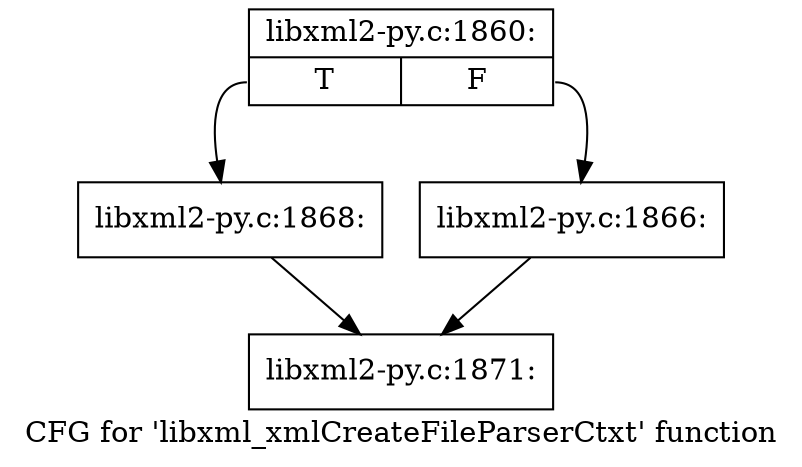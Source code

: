 digraph "CFG for 'libxml_xmlCreateFileParserCtxt' function" {
	label="CFG for 'libxml_xmlCreateFileParserCtxt' function";

	Node0x3d7c470 [shape=record,label="{libxml2-py.c:1860:|{<s0>T|<s1>F}}"];
	Node0x3d7c470:s0 -> Node0x3d801e0;
	Node0x3d7c470:s1 -> Node0x3d80190;
	Node0x3d80190 [shape=record,label="{libxml2-py.c:1866:}"];
	Node0x3d80190 -> Node0x3d7edf0;
	Node0x3d801e0 [shape=record,label="{libxml2-py.c:1868:}"];
	Node0x3d801e0 -> Node0x3d7edf0;
	Node0x3d7edf0 [shape=record,label="{libxml2-py.c:1871:}"];
}
